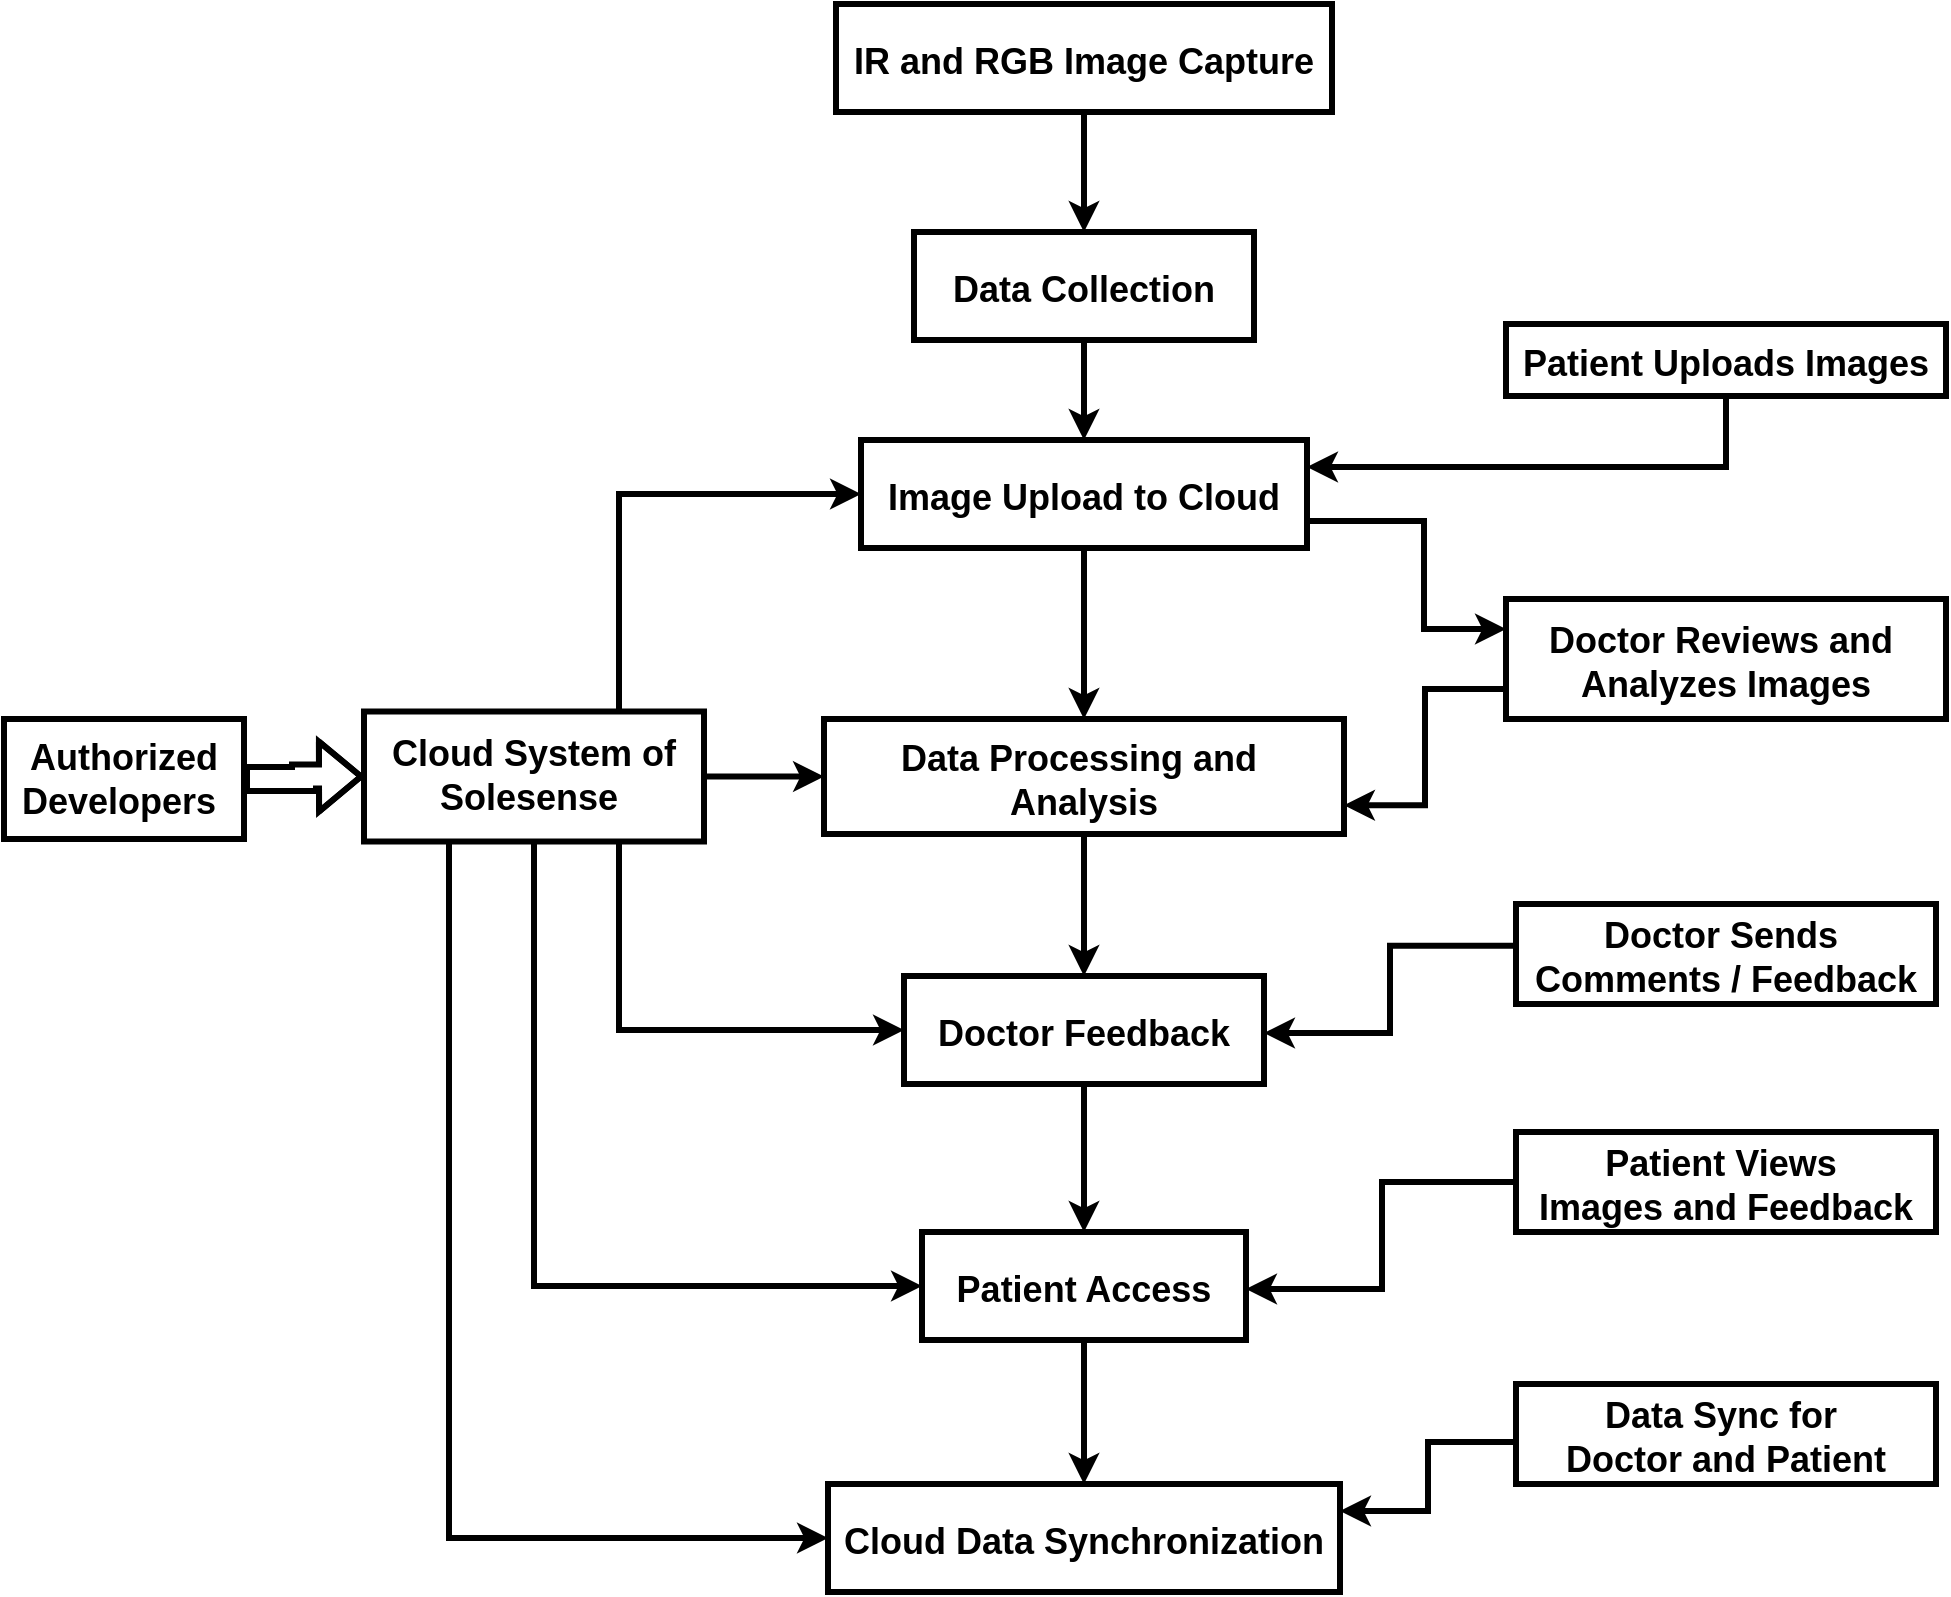 <mxfile version="26.0.6">
  <diagram name="Page-1" id="QNsVGa1wYBQHBQBTk7sG">
    <mxGraphModel dx="2950" dy="1140" grid="1" gridSize="10" guides="1" tooltips="1" connect="1" arrows="1" fold="1" page="1" pageScale="1" pageWidth="850" pageHeight="1100" math="0" shadow="0">
      <root>
        <mxCell id="0" />
        <mxCell id="1" parent="0" />
        <mxCell id="05Kwq9dNz_yLMhuHENz9-3" value="" style="edgeStyle=orthogonalEdgeStyle;rounded=0;orthogonalLoop=1;jettySize=auto;html=1;fontSize=18;strokeWidth=3;fontStyle=1" edge="1" parent="1" source="LM1e-CMtDsA7EXIrb8e0-1" target="LM1e-CMtDsA7EXIrb8e0-2">
          <mxGeometry relative="1" as="geometry" />
        </mxCell>
        <mxCell id="LM1e-CMtDsA7EXIrb8e0-1" value="Data Collection" style="fillColor=none;strokeColor=default;fontSize=18;strokeWidth=3;fontStyle=1" parent="1" vertex="1">
          <mxGeometry x="-355" y="184" width="170" height="54" as="geometry" />
        </mxCell>
        <mxCell id="05Kwq9dNz_yLMhuHENz9-4" value="" style="edgeStyle=orthogonalEdgeStyle;rounded=0;orthogonalLoop=1;jettySize=auto;html=1;fontSize=18;strokeWidth=3;fontStyle=1" edge="1" parent="1" source="LM1e-CMtDsA7EXIrb8e0-2" target="LM1e-CMtDsA7EXIrb8e0-3">
          <mxGeometry relative="1" as="geometry" />
        </mxCell>
        <mxCell id="05Kwq9dNz_yLMhuHENz9-22" style="edgeStyle=orthogonalEdgeStyle;rounded=0;orthogonalLoop=1;jettySize=auto;html=1;entryX=0;entryY=0.25;entryDx=0;entryDy=0;exitX=1;exitY=0.75;exitDx=0;exitDy=0;fontSize=14;strokeWidth=3;" edge="1" parent="1" source="LM1e-CMtDsA7EXIrb8e0-2" target="LM1e-CMtDsA7EXIrb8e0-9">
          <mxGeometry relative="1" as="geometry">
            <Array as="points">
              <mxPoint x="-100" y="329" />
              <mxPoint x="-100" y="383" />
            </Array>
          </mxGeometry>
        </mxCell>
        <mxCell id="LM1e-CMtDsA7EXIrb8e0-2" value="Image Upload to Cloud" style="fillColor=none;strokeColor=default;fontSize=18;strokeWidth=3;fontStyle=1" parent="1" vertex="1">
          <mxGeometry x="-381.5" y="288" width="223" height="54" as="geometry" />
        </mxCell>
        <mxCell id="05Kwq9dNz_yLMhuHENz9-5" value="" style="edgeStyle=orthogonalEdgeStyle;rounded=0;orthogonalLoop=1;jettySize=auto;html=1;fontSize=18;strokeWidth=3;fontStyle=1" edge="1" parent="1" source="LM1e-CMtDsA7EXIrb8e0-3" target="LM1e-CMtDsA7EXIrb8e0-4">
          <mxGeometry relative="1" as="geometry" />
        </mxCell>
        <mxCell id="LM1e-CMtDsA7EXIrb8e0-3" value="Data Processing and &#xa;Analysis" style="fillColor=none;strokeColor=default;fontSize=18;strokeWidth=3;fontStyle=1" parent="1" vertex="1">
          <mxGeometry x="-400" y="427.5" width="260" height="57.5" as="geometry" />
        </mxCell>
        <mxCell id="05Kwq9dNz_yLMhuHENz9-6" value="" style="edgeStyle=orthogonalEdgeStyle;rounded=0;orthogonalLoop=1;jettySize=auto;html=1;fontSize=18;strokeWidth=3;fontStyle=1" edge="1" parent="1" source="LM1e-CMtDsA7EXIrb8e0-4" target="LM1e-CMtDsA7EXIrb8e0-5">
          <mxGeometry relative="1" as="geometry" />
        </mxCell>
        <mxCell id="LM1e-CMtDsA7EXIrb8e0-4" value="Doctor Feedback" style="fillColor=none;strokeColor=default;fontSize=18;strokeWidth=3;fontStyle=1" parent="1" vertex="1">
          <mxGeometry x="-360" y="556" width="180" height="54" as="geometry" />
        </mxCell>
        <mxCell id="05Kwq9dNz_yLMhuHENz9-7" value="" style="edgeStyle=orthogonalEdgeStyle;rounded=0;orthogonalLoop=1;jettySize=auto;html=1;fontSize=18;strokeWidth=3;fontStyle=1" edge="1" parent="1" source="LM1e-CMtDsA7EXIrb8e0-5" target="LM1e-CMtDsA7EXIrb8e0-6">
          <mxGeometry relative="1" as="geometry" />
        </mxCell>
        <mxCell id="LM1e-CMtDsA7EXIrb8e0-5" value="Patient Access" style="fillColor=none;strokeColor=default;fontSize=18;strokeWidth=3;fontStyle=1" parent="1" vertex="1">
          <mxGeometry x="-351" y="684" width="162" height="54" as="geometry" />
        </mxCell>
        <mxCell id="LM1e-CMtDsA7EXIrb8e0-6" value="Cloud Data Synchronization" style="fillColor=none;strokeColor=default;fontSize=18;strokeWidth=3;fontStyle=1" parent="1" vertex="1">
          <mxGeometry x="-398" y="810" width="256" height="54" as="geometry" />
        </mxCell>
        <mxCell id="05Kwq9dNz_yLMhuHENz9-2" value="" style="edgeStyle=orthogonalEdgeStyle;rounded=0;orthogonalLoop=1;jettySize=auto;html=1;fontSize=18;strokeWidth=3;fontStyle=1" edge="1" parent="1" source="LM1e-CMtDsA7EXIrb8e0-7" target="LM1e-CMtDsA7EXIrb8e0-1">
          <mxGeometry relative="1" as="geometry" />
        </mxCell>
        <mxCell id="LM1e-CMtDsA7EXIrb8e0-7" value="IR and RGB Image Capture" style="fillColor=none;strokeColor=default;fontSize=18;strokeWidth=3;fontStyle=1" parent="1" vertex="1">
          <mxGeometry x="-394" y="70" width="248" height="54" as="geometry" />
        </mxCell>
        <mxCell id="05Kwq9dNz_yLMhuHENz9-12" style="edgeStyle=orthogonalEdgeStyle;rounded=0;orthogonalLoop=1;jettySize=auto;html=1;entryX=1;entryY=0.25;entryDx=0;entryDy=0;exitX=0.5;exitY=1;exitDx=0;exitDy=0;fontSize=18;strokeWidth=3;fontStyle=1" edge="1" parent="1" source="LM1e-CMtDsA7EXIrb8e0-8" target="LM1e-CMtDsA7EXIrb8e0-2">
          <mxGeometry relative="1" as="geometry" />
        </mxCell>
        <mxCell id="LM1e-CMtDsA7EXIrb8e0-8" value="Patient Uploads Images" style="fillColor=none;strokeColor=default;fontSize=18;strokeWidth=3;fontStyle=1" parent="1" vertex="1">
          <mxGeometry x="-59" y="230" width="220" height="36" as="geometry" />
        </mxCell>
        <mxCell id="LM1e-CMtDsA7EXIrb8e0-9" value="Doctor Reviews and &#xa;Analyzes Images" style="fillColor=none;strokeColor=default;fontSize=18;strokeWidth=3;fontStyle=1" parent="1" vertex="1">
          <mxGeometry x="-59" y="367.5" width="220" height="60" as="geometry" />
        </mxCell>
        <mxCell id="05Kwq9dNz_yLMhuHENz9-9" style="edgeStyle=orthogonalEdgeStyle;rounded=0;orthogonalLoop=1;jettySize=auto;html=1;entryX=1;entryY=0.25;entryDx=0;entryDy=0;fontSize=18;strokeWidth=3;fontStyle=1;exitX=0.001;exitY=0.417;exitDx=0;exitDy=0;exitPerimeter=0;" edge="1" parent="1" source="LM1e-CMtDsA7EXIrb8e0-10">
          <mxGeometry relative="1" as="geometry">
            <mxPoint x="-54" y="550" as="sourcePoint" />
            <mxPoint x="-180" y="584.5" as="targetPoint" />
            <Array as="points">
              <mxPoint x="-117" y="541" />
              <mxPoint x="-117" y="585" />
            </Array>
          </mxGeometry>
        </mxCell>
        <mxCell id="LM1e-CMtDsA7EXIrb8e0-10" value="Doctor Sends &#xa;Comments / Feedback" style="fillColor=none;strokeColor=default;fontSize=18;strokeWidth=3;fontStyle=1" parent="1" vertex="1">
          <mxGeometry x="-54" y="520" width="210" height="50" as="geometry" />
        </mxCell>
        <mxCell id="05Kwq9dNz_yLMhuHENz9-10" style="edgeStyle=orthogonalEdgeStyle;rounded=0;orthogonalLoop=1;jettySize=auto;html=1;entryX=1;entryY=0.25;entryDx=0;entryDy=0;fontSize=18;strokeWidth=3;fontStyle=1;exitX=0;exitY=0.5;exitDx=0;exitDy=0;" edge="1" parent="1" source="LM1e-CMtDsA7EXIrb8e0-11">
          <mxGeometry relative="1" as="geometry">
            <mxPoint x="-54" y="690" as="sourcePoint" />
            <mxPoint x="-189" y="712.5" as="targetPoint" />
            <Array as="points">
              <mxPoint x="-54" y="659" />
              <mxPoint x="-121" y="660" />
              <mxPoint x="-121" y="713" />
            </Array>
          </mxGeometry>
        </mxCell>
        <mxCell id="LM1e-CMtDsA7EXIrb8e0-11" value="Patient Views &#xa;Images and Feedback" style="fillColor=none;strokeColor=default;fontSize=18;strokeWidth=3;fontStyle=1" parent="1" vertex="1">
          <mxGeometry x="-54" y="634" width="210" height="50" as="geometry" />
        </mxCell>
        <mxCell id="05Kwq9dNz_yLMhuHENz9-11" style="edgeStyle=orthogonalEdgeStyle;rounded=0;orthogonalLoop=1;jettySize=auto;html=1;entryX=1;entryY=0.25;entryDx=0;entryDy=0;fontSize=18;strokeWidth=3;fontStyle=1" edge="1" parent="1" source="LM1e-CMtDsA7EXIrb8e0-12" target="LM1e-CMtDsA7EXIrb8e0-6">
          <mxGeometry relative="1" as="geometry">
            <Array as="points">
              <mxPoint x="-98" y="789" />
              <mxPoint x="-98" y="823" />
            </Array>
          </mxGeometry>
        </mxCell>
        <mxCell id="LM1e-CMtDsA7EXIrb8e0-12" value="Data Sync for &#xa;Doctor and Patient" style="fillColor=none;strokeColor=default;fontSize=18;strokeWidth=3;fontStyle=1" parent="1" vertex="1">
          <mxGeometry x="-54" y="760" width="210" height="50" as="geometry" />
        </mxCell>
        <mxCell id="05Kwq9dNz_yLMhuHENz9-17" style="edgeStyle=orthogonalEdgeStyle;rounded=0;orthogonalLoop=1;jettySize=auto;html=1;entryX=0;entryY=0.5;entryDx=0;entryDy=0;exitX=0.75;exitY=0;exitDx=0;exitDy=0;strokeWidth=3;fontSize=18;fontStyle=1" edge="1" parent="1" source="LM1e-CMtDsA7EXIrb8e0-52" target="LM1e-CMtDsA7EXIrb8e0-2">
          <mxGeometry relative="1" as="geometry" />
        </mxCell>
        <mxCell id="05Kwq9dNz_yLMhuHENz9-18" style="edgeStyle=orthogonalEdgeStyle;rounded=0;orthogonalLoop=1;jettySize=auto;html=1;strokeWidth=3;fontSize=18;fontStyle=1" edge="1" parent="1" source="LM1e-CMtDsA7EXIrb8e0-52" target="LM1e-CMtDsA7EXIrb8e0-3">
          <mxGeometry relative="1" as="geometry" />
        </mxCell>
        <mxCell id="05Kwq9dNz_yLMhuHENz9-19" style="edgeStyle=orthogonalEdgeStyle;rounded=0;orthogonalLoop=1;jettySize=auto;html=1;entryX=0;entryY=0.5;entryDx=0;entryDy=0;exitX=0.75;exitY=1;exitDx=0;exitDy=0;strokeWidth=3;fontSize=18;fontStyle=1" edge="1" parent="1" source="LM1e-CMtDsA7EXIrb8e0-52" target="LM1e-CMtDsA7EXIrb8e0-4">
          <mxGeometry relative="1" as="geometry" />
        </mxCell>
        <mxCell id="05Kwq9dNz_yLMhuHENz9-20" style="edgeStyle=orthogonalEdgeStyle;rounded=0;orthogonalLoop=1;jettySize=auto;html=1;entryX=0;entryY=0.5;entryDx=0;entryDy=0;exitX=0.5;exitY=1;exitDx=0;exitDy=0;strokeWidth=3;fontSize=18;fontStyle=1" edge="1" parent="1" source="LM1e-CMtDsA7EXIrb8e0-52" target="LM1e-CMtDsA7EXIrb8e0-5">
          <mxGeometry relative="1" as="geometry" />
        </mxCell>
        <mxCell id="05Kwq9dNz_yLMhuHENz9-21" style="edgeStyle=orthogonalEdgeStyle;rounded=0;orthogonalLoop=1;jettySize=auto;html=1;entryX=0;entryY=0.5;entryDx=0;entryDy=0;exitX=0.25;exitY=1;exitDx=0;exitDy=0;strokeWidth=3;fontSize=18;fontStyle=1" edge="1" parent="1" source="LM1e-CMtDsA7EXIrb8e0-52" target="LM1e-CMtDsA7EXIrb8e0-6">
          <mxGeometry relative="1" as="geometry" />
        </mxCell>
        <mxCell id="LM1e-CMtDsA7EXIrb8e0-52" value="Cloud System of Solesense&amp;nbsp;" style="rounded=0;whiteSpace=wrap;html=1;fontSize=18;strokeWidth=3;fontStyle=1" parent="1" vertex="1">
          <mxGeometry x="-630" y="423.75" width="170" height="65" as="geometry" />
        </mxCell>
        <mxCell id="LM1e-CMtDsA7EXIrb8e0-63" value="" style="edgeStyle=orthogonalEdgeStyle;rounded=0;orthogonalLoop=1;jettySize=auto;html=1;shape=flexArrow;entryX=0;entryY=0.5;entryDx=0;entryDy=0;exitX=1;exitY=0.5;exitDx=0;exitDy=0;fontSize=18;strokeWidth=3;fontStyle=1" parent="1" source="LM1e-CMtDsA7EXIrb8e0-62" target="LM1e-CMtDsA7EXIrb8e0-52" edge="1">
          <mxGeometry relative="1" as="geometry" />
        </mxCell>
        <mxCell id="LM1e-CMtDsA7EXIrb8e0-62" value="Authorized Developers&amp;nbsp;" style="rounded=0;whiteSpace=wrap;html=1;fontSize=18;strokeWidth=3;fontStyle=1" parent="1" vertex="1">
          <mxGeometry x="-810" y="427.5" width="120" height="60" as="geometry" />
        </mxCell>
        <mxCell id="05Kwq9dNz_yLMhuHENz9-8" style="edgeStyle=orthogonalEdgeStyle;rounded=0;orthogonalLoop=1;jettySize=auto;html=1;entryX=1;entryY=0.75;entryDx=0;entryDy=0;exitX=0;exitY=0.75;exitDx=0;exitDy=0;fontSize=18;strokeWidth=3;fontStyle=1" edge="1" parent="1" source="LM1e-CMtDsA7EXIrb8e0-9" target="LM1e-CMtDsA7EXIrb8e0-3">
          <mxGeometry relative="1" as="geometry" />
        </mxCell>
      </root>
    </mxGraphModel>
  </diagram>
</mxfile>
